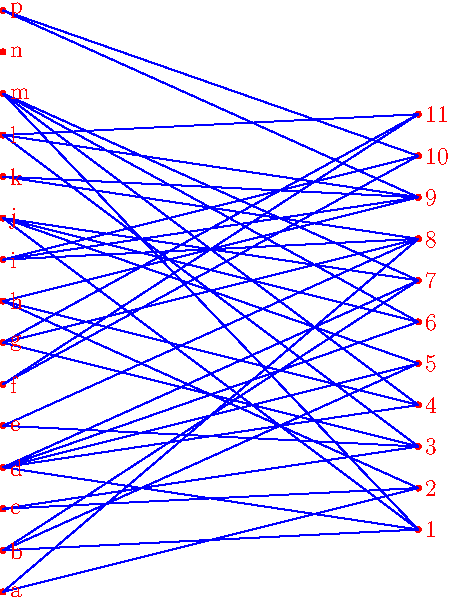 size(300,300);

pair a = (0, 0);
pair b = (0, 2);
pair c = (0, 4);
pair d = (0, 6);
pair e = (0, 8);
pair f = (0, 10);
pair g = (0, 12);
pair h = (0, 14);
pair i = (0, 16);
pair j = (0, 18);
pair k = (0, 20);
pair l = (0, 22);
pair m = (0, 24);
pair n = (0, 26);
pair p = (0, 28);
pair pos1 = (20, 3);
pair pos2 = (20, 5);
pair pos3 = (20, 7);
pair pos4 = (20, 9);
pair pos5 = (20, 11);
pair pos6 = (20, 13);
pair pos7 = (20, 15);
pair pos8 = (20, 17);
pair pos9 = (20, 19);
pair pos10 = (20, 21);
pair pos11 = (20, 23);

dot("a",a, red);
dot("b",b, red);
dot("c",c, red);
dot("d",d, red);
dot("e",e, red);
dot("f",f, red);
dot("g",g, red);
dot("h",h, red);
dot("i",i, red);
dot("j",j, red);
dot("k",k, red);
dot("l",l, red);
dot("m",m, red);
dot("n",n, red);
dot("p",p, red);
dot("1",pos1, red);
dot("2",pos2, red);
dot("3",pos3, red);
dot("4",pos4, red);
dot("5",pos5, red);
dot("6",pos6, red);
dot("7",pos7, red);
dot("8",pos8, red);
dot("9",pos9, red);
dot("10",pos10, red);
dot("11",pos11, red);

draw(a--pos2, blue);
draw(a--pos8, blue);
draw(c--pos2, blue);
draw(c--pos3, blue);
draw(b--pos1, blue);
draw(b--pos5, blue);
draw(b--pos7, blue);
draw(e--pos3, blue);
draw(e--pos8, blue);
draw(d--pos1, blue);
draw(d--pos4, blue);
draw(d--pos5, blue);
draw(d--pos6, blue);
draw(d--pos7, blue);
draw(g--pos3, blue);
draw(g--pos8, blue);
draw(g--pos11, blue);
draw(f--pos10, blue);
draw(f--pos11, blue);
draw(i--pos8, blue);
draw(i--pos9, blue);
draw(i--pos10, blue);
draw(h--pos2, blue);
draw(h--pos4, blue);
draw(h--pos9, blue);
draw(k--pos8, blue);
draw(k--pos9, blue);
draw(j--pos1, blue);
draw(j--pos5, blue);
draw(j--pos6, blue);
draw(j--pos7, blue);
draw(m--pos1, blue);
draw(m--pos4, blue);
draw(m--pos6, blue);
draw(m--pos7, blue);
draw(l--pos3, blue);
draw(l--pos9, blue);
draw(l--pos11, blue);
draw(p--pos9, blue);
draw(p--pos10, blue);
